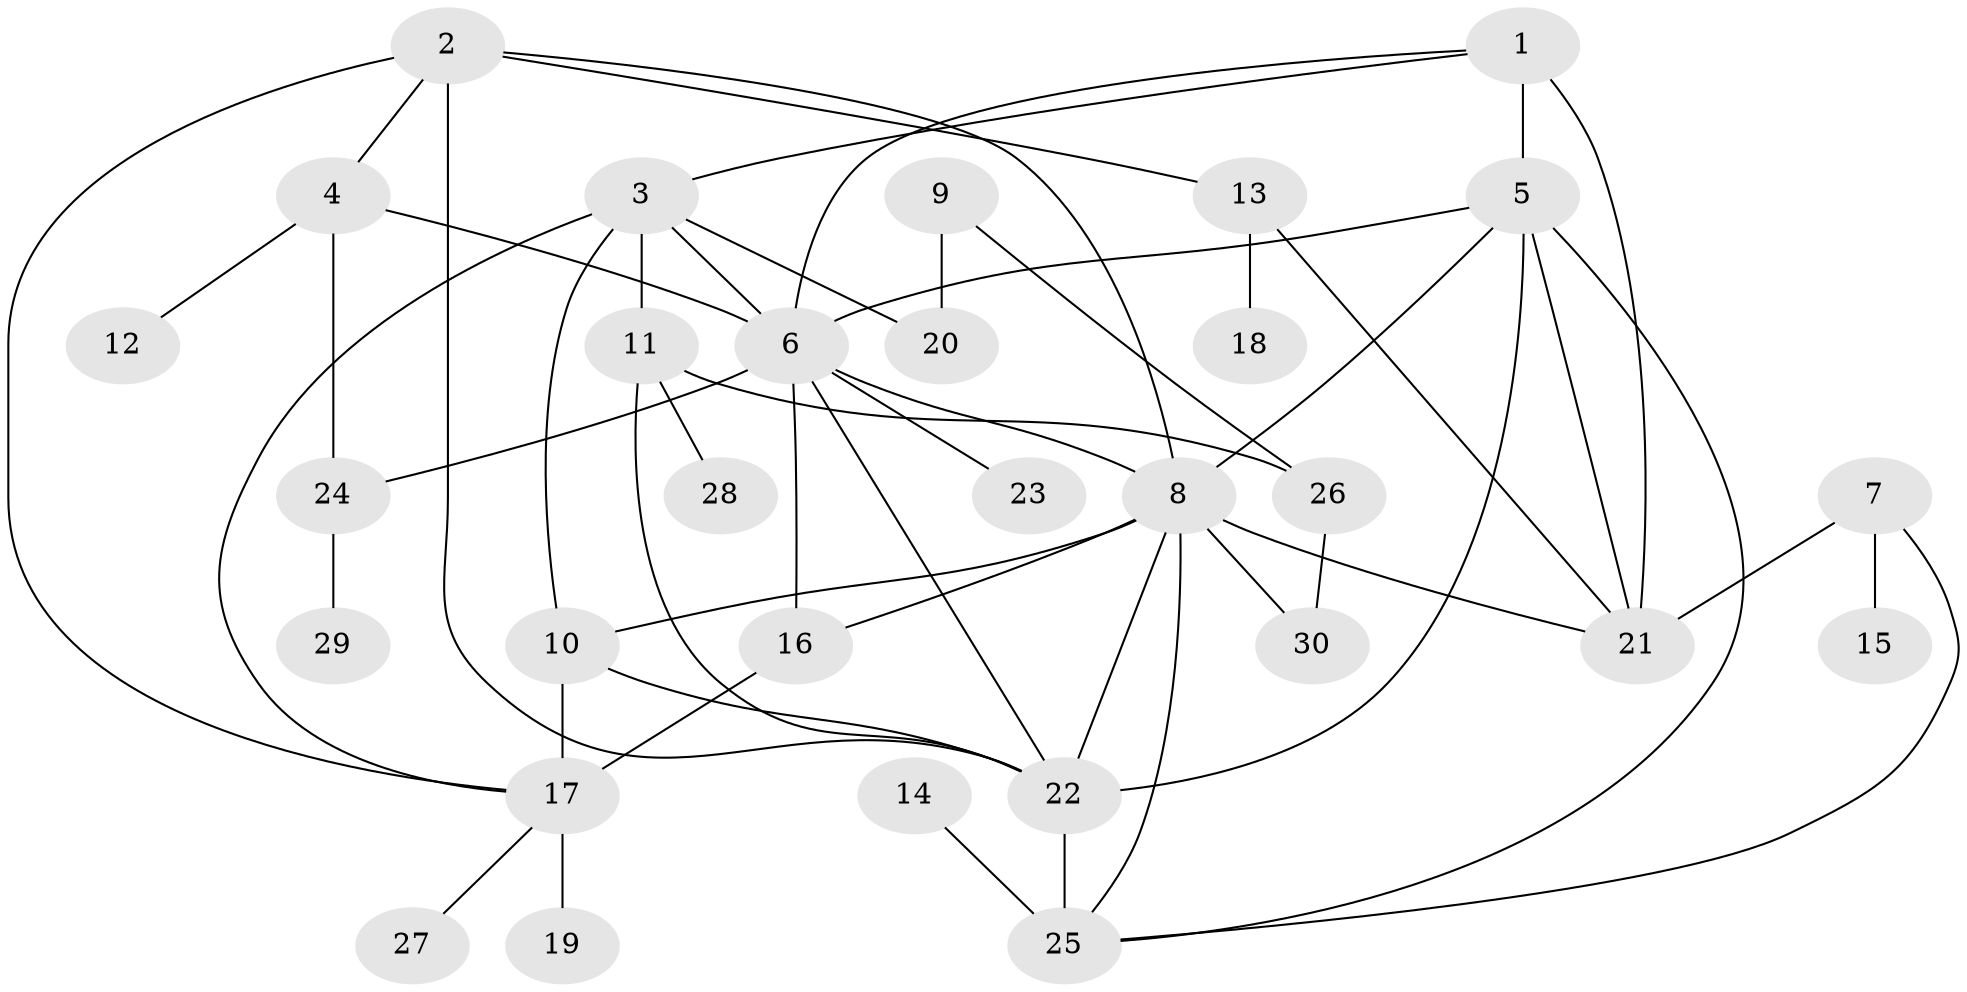 // original degree distribution, {6: 0.1, 4: 0.15, 5: 0.1, 2: 0.2833333333333333, 3: 0.16666666666666666, 1: 0.15, 7: 0.05}
// Generated by graph-tools (version 1.1) at 2025/33/03/09/25 02:33:45]
// undirected, 30 vertices, 52 edges
graph export_dot {
graph [start="1"]
  node [color=gray90,style=filled];
  1;
  2;
  3;
  4;
  5;
  6;
  7;
  8;
  9;
  10;
  11;
  12;
  13;
  14;
  15;
  16;
  17;
  18;
  19;
  20;
  21;
  22;
  23;
  24;
  25;
  26;
  27;
  28;
  29;
  30;
  1 -- 3 [weight=1.0];
  1 -- 5 [weight=2.0];
  1 -- 6 [weight=1.0];
  1 -- 21 [weight=2.0];
  2 -- 4 [weight=1.0];
  2 -- 8 [weight=1.0];
  2 -- 13 [weight=1.0];
  2 -- 17 [weight=1.0];
  2 -- 22 [weight=1.0];
  3 -- 6 [weight=1.0];
  3 -- 10 [weight=2.0];
  3 -- 11 [weight=1.0];
  3 -- 17 [weight=1.0];
  3 -- 20 [weight=1.0];
  4 -- 6 [weight=2.0];
  4 -- 12 [weight=1.0];
  4 -- 24 [weight=1.0];
  5 -- 6 [weight=1.0];
  5 -- 8 [weight=2.0];
  5 -- 21 [weight=2.0];
  5 -- 22 [weight=1.0];
  5 -- 25 [weight=1.0];
  6 -- 8 [weight=2.0];
  6 -- 16 [weight=1.0];
  6 -- 22 [weight=1.0];
  6 -- 23 [weight=1.0];
  6 -- 24 [weight=1.0];
  7 -- 15 [weight=1.0];
  7 -- 21 [weight=1.0];
  7 -- 25 [weight=1.0];
  8 -- 10 [weight=1.0];
  8 -- 16 [weight=1.0];
  8 -- 21 [weight=2.0];
  8 -- 22 [weight=1.0];
  8 -- 25 [weight=1.0];
  8 -- 30 [weight=1.0];
  9 -- 20 [weight=1.0];
  9 -- 26 [weight=1.0];
  10 -- 17 [weight=2.0];
  10 -- 22 [weight=1.0];
  11 -- 22 [weight=1.0];
  11 -- 26 [weight=1.0];
  11 -- 28 [weight=1.0];
  13 -- 18 [weight=1.0];
  13 -- 21 [weight=1.0];
  14 -- 25 [weight=1.0];
  16 -- 17 [weight=2.0];
  17 -- 19 [weight=2.0];
  17 -- 27 [weight=1.0];
  22 -- 25 [weight=3.0];
  24 -- 29 [weight=1.0];
  26 -- 30 [weight=1.0];
}
